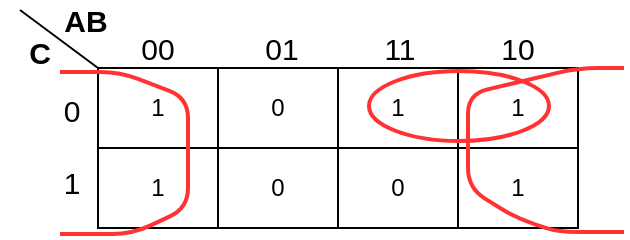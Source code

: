 <mxfile version="14.1.8" type="device"><diagram id="bSmU56XJ9IGT1WGILxk8" name="第 1 页"><mxGraphModel dx="806" dy="322" grid="0" gridSize="10" guides="1" tooltips="1" connect="1" arrows="1" fold="1" page="0" pageScale="1" pageWidth="827" pageHeight="1169" math="0" shadow="0"><root><mxCell id="0"/><mxCell id="1" parent="0"/><mxCell id="wDN1iq8A54dBySxt1wFt-1" value="" style="shape=table;html=1;whiteSpace=wrap;startSize=0;container=1;collapsible=0;childLayout=tableLayout;" vertex="1" parent="1"><mxGeometry x="-285" y="248" width="240" height="80" as="geometry"/></mxCell><mxCell id="wDN1iq8A54dBySxt1wFt-2" value="" style="shape=partialRectangle;html=1;whiteSpace=wrap;collapsible=0;dropTarget=0;pointerEvents=0;fillColor=none;top=0;left=0;bottom=0;right=0;points=[[0,0.5],[1,0.5]];portConstraint=eastwest;" vertex="1" parent="wDN1iq8A54dBySxt1wFt-1"><mxGeometry width="240" height="40" as="geometry"/></mxCell><mxCell id="wDN1iq8A54dBySxt1wFt-3" value="1" style="shape=partialRectangle;html=1;whiteSpace=wrap;connectable=0;fillColor=none;top=0;left=0;bottom=0;right=0;overflow=hidden;" vertex="1" parent="wDN1iq8A54dBySxt1wFt-2"><mxGeometry width="60" height="40" as="geometry"/></mxCell><mxCell id="wDN1iq8A54dBySxt1wFt-4" value="0" style="shape=partialRectangle;html=1;whiteSpace=wrap;connectable=0;fillColor=none;top=0;left=0;bottom=0;right=0;overflow=hidden;" vertex="1" parent="wDN1iq8A54dBySxt1wFt-2"><mxGeometry x="60" width="60" height="40" as="geometry"/></mxCell><mxCell id="wDN1iq8A54dBySxt1wFt-5" value="1" style="shape=partialRectangle;html=1;whiteSpace=wrap;connectable=0;fillColor=none;top=0;left=0;bottom=0;right=0;overflow=hidden;" vertex="1" parent="wDN1iq8A54dBySxt1wFt-2"><mxGeometry x="120" width="60" height="40" as="geometry"/></mxCell><mxCell id="wDN1iq8A54dBySxt1wFt-14" value="1" style="shape=partialRectangle;html=1;whiteSpace=wrap;connectable=0;fillColor=none;top=0;left=0;bottom=0;right=0;overflow=hidden;" vertex="1" parent="wDN1iq8A54dBySxt1wFt-2"><mxGeometry x="180" width="60" height="40" as="geometry"/></mxCell><mxCell id="wDN1iq8A54dBySxt1wFt-6" value="" style="shape=partialRectangle;html=1;whiteSpace=wrap;collapsible=0;dropTarget=0;pointerEvents=0;fillColor=none;top=0;left=0;bottom=0;right=0;points=[[0,0.5],[1,0.5]];portConstraint=eastwest;" vertex="1" parent="wDN1iq8A54dBySxt1wFt-1"><mxGeometry y="40" width="240" height="40" as="geometry"/></mxCell><mxCell id="wDN1iq8A54dBySxt1wFt-7" value="1" style="shape=partialRectangle;html=1;whiteSpace=wrap;connectable=0;fillColor=none;top=0;left=0;bottom=0;right=0;overflow=hidden;" vertex="1" parent="wDN1iq8A54dBySxt1wFt-6"><mxGeometry width="60" height="40" as="geometry"/></mxCell><mxCell id="wDN1iq8A54dBySxt1wFt-8" value="0" style="shape=partialRectangle;html=1;whiteSpace=wrap;connectable=0;fillColor=none;top=0;left=0;bottom=0;right=0;overflow=hidden;" vertex="1" parent="wDN1iq8A54dBySxt1wFt-6"><mxGeometry x="60" width="60" height="40" as="geometry"/></mxCell><mxCell id="wDN1iq8A54dBySxt1wFt-9" value="0" style="shape=partialRectangle;html=1;whiteSpace=wrap;connectable=0;fillColor=none;top=0;left=0;bottom=0;right=0;overflow=hidden;" vertex="1" parent="wDN1iq8A54dBySxt1wFt-6"><mxGeometry x="120" width="60" height="40" as="geometry"/></mxCell><mxCell id="wDN1iq8A54dBySxt1wFt-15" value="1" style="shape=partialRectangle;html=1;whiteSpace=wrap;connectable=0;fillColor=none;top=0;left=0;bottom=0;right=0;overflow=hidden;" vertex="1" parent="wDN1iq8A54dBySxt1wFt-6"><mxGeometry x="180" width="60" height="40" as="geometry"/></mxCell><mxCell id="wDN1iq8A54dBySxt1wFt-16" value="" style="endArrow=none;html=1;entryX=0;entryY=0;entryDx=0;entryDy=0;entryPerimeter=0;" edge="1" parent="1" target="wDN1iq8A54dBySxt1wFt-2"><mxGeometry width="50" height="50" relative="1" as="geometry"><mxPoint x="-324" y="219" as="sourcePoint"/><mxPoint x="129" y="341" as="targetPoint"/></mxGeometry></mxCell><mxCell id="wDN1iq8A54dBySxt1wFt-17" value="&lt;b&gt;&lt;font style=&quot;font-size: 15px&quot;&gt;C&lt;/font&gt;&lt;/b&gt;" style="text;html=1;strokeColor=none;fillColor=none;align=center;verticalAlign=middle;whiteSpace=wrap;rounded=0;" vertex="1" parent="1"><mxGeometry x="-334" y="230" width="40" height="20" as="geometry"/></mxCell><mxCell id="wDN1iq8A54dBySxt1wFt-18" value="&lt;b&gt;&lt;font style=&quot;font-size: 15px&quot;&gt;AB&lt;/font&gt;&lt;/b&gt;" style="text;html=1;strokeColor=none;fillColor=none;align=center;verticalAlign=middle;whiteSpace=wrap;rounded=0;" vertex="1" parent="1"><mxGeometry x="-311" y="214" width="40" height="20" as="geometry"/></mxCell><mxCell id="wDN1iq8A54dBySxt1wFt-19" value="&lt;font style=&quot;font-size: 15px&quot;&gt;00&lt;/font&gt;" style="text;html=1;strokeColor=none;fillColor=none;align=center;verticalAlign=middle;whiteSpace=wrap;rounded=0;" vertex="1" parent="1"><mxGeometry x="-275" y="228" width="40" height="20" as="geometry"/></mxCell><mxCell id="wDN1iq8A54dBySxt1wFt-20" value="&lt;font style=&quot;font-size: 15px&quot;&gt;01&lt;/font&gt;" style="text;html=1;strokeColor=none;fillColor=none;align=center;verticalAlign=middle;whiteSpace=wrap;rounded=0;" vertex="1" parent="1"><mxGeometry x="-213" y="228" width="40" height="20" as="geometry"/></mxCell><mxCell id="wDN1iq8A54dBySxt1wFt-21" value="&lt;font style=&quot;font-size: 15px&quot;&gt;11&lt;/font&gt;" style="text;html=1;strokeColor=none;fillColor=none;align=center;verticalAlign=middle;whiteSpace=wrap;rounded=0;" vertex="1" parent="1"><mxGeometry x="-154" y="228" width="40" height="20" as="geometry"/></mxCell><mxCell id="wDN1iq8A54dBySxt1wFt-22" value="&lt;font style=&quot;font-size: 15px&quot;&gt;10&lt;/font&gt;" style="text;html=1;strokeColor=none;fillColor=none;align=center;verticalAlign=middle;whiteSpace=wrap;rounded=0;" vertex="1" parent="1"><mxGeometry x="-95" y="228" width="40" height="20" as="geometry"/></mxCell><mxCell id="wDN1iq8A54dBySxt1wFt-23" value="&lt;font style=&quot;font-size: 15px&quot;&gt;0&lt;/font&gt;" style="text;html=1;strokeColor=none;fillColor=none;align=center;verticalAlign=middle;whiteSpace=wrap;rounded=0;" vertex="1" parent="1"><mxGeometry x="-318" y="259" width="40" height="20" as="geometry"/></mxCell><mxCell id="wDN1iq8A54dBySxt1wFt-24" value="&lt;font style=&quot;font-size: 15px&quot;&gt;1&lt;/font&gt;" style="text;html=1;strokeColor=none;fillColor=none;align=center;verticalAlign=middle;whiteSpace=wrap;rounded=0;" vertex="1" parent="1"><mxGeometry x="-318" y="295" width="40" height="20" as="geometry"/></mxCell><mxCell id="wDN1iq8A54dBySxt1wFt-27" value="" style="ellipse;whiteSpace=wrap;html=1;fillColor=none;strokeColor=#FF3333;strokeWidth=2;rotation=90;" vertex="1" parent="1"><mxGeometry x="-122" y="222" width="35" height="90" as="geometry"/></mxCell><mxCell id="wDN1iq8A54dBySxt1wFt-28" value="" style="endArrow=none;html=1;entryX=0.75;entryY=1;entryDx=0;entryDy=0;strokeColor=#FF3333;strokeWidth=2;" edge="1" parent="1" target="wDN1iq8A54dBySxt1wFt-17"><mxGeometry width="50" height="50" relative="1" as="geometry"><mxPoint x="-304" y="331" as="sourcePoint"/><mxPoint x="-294" y="250" as="targetPoint"/><Array as="points"><mxPoint x="-268" y="331"/><mxPoint x="-240" y="318"/><mxPoint x="-240" y="263"/><mxPoint x="-274" y="250"/></Array></mxGeometry></mxCell><mxCell id="wDN1iq8A54dBySxt1wFt-29" value="" style="endArrow=none;html=1;strokeColor=#FF3333;strokeWidth=2;" edge="1" parent="1"><mxGeometry width="50" height="50" relative="1" as="geometry"><mxPoint x="-22" y="248" as="sourcePoint"/><mxPoint x="-22" y="330" as="targetPoint"/><Array as="points"><mxPoint x="-45" y="248"/><mxPoint x="-100" y="261"/><mxPoint x="-100" y="308"/><mxPoint x="-76" y="323"/><mxPoint x="-55" y="330"/></Array></mxGeometry></mxCell></root></mxGraphModel></diagram></mxfile>